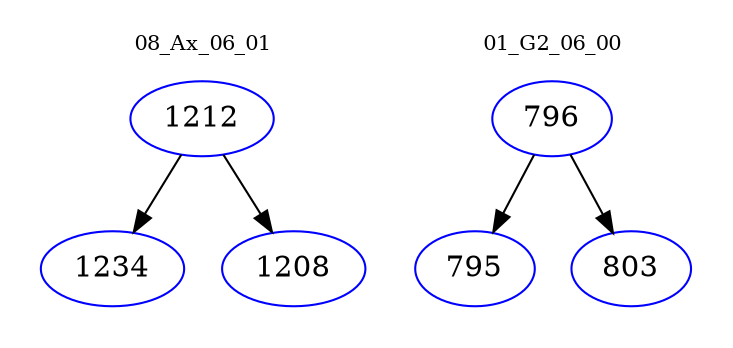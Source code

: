 digraph{
subgraph cluster_0 {
color = white
label = "08_Ax_06_01";
fontsize=10;
T0_1212 [label="1212", color="blue"]
T0_1212 -> T0_1234 [color="black"]
T0_1234 [label="1234", color="blue"]
T0_1212 -> T0_1208 [color="black"]
T0_1208 [label="1208", color="blue"]
}
subgraph cluster_1 {
color = white
label = "01_G2_06_00";
fontsize=10;
T1_796 [label="796", color="blue"]
T1_796 -> T1_795 [color="black"]
T1_795 [label="795", color="blue"]
T1_796 -> T1_803 [color="black"]
T1_803 [label="803", color="blue"]
}
}
